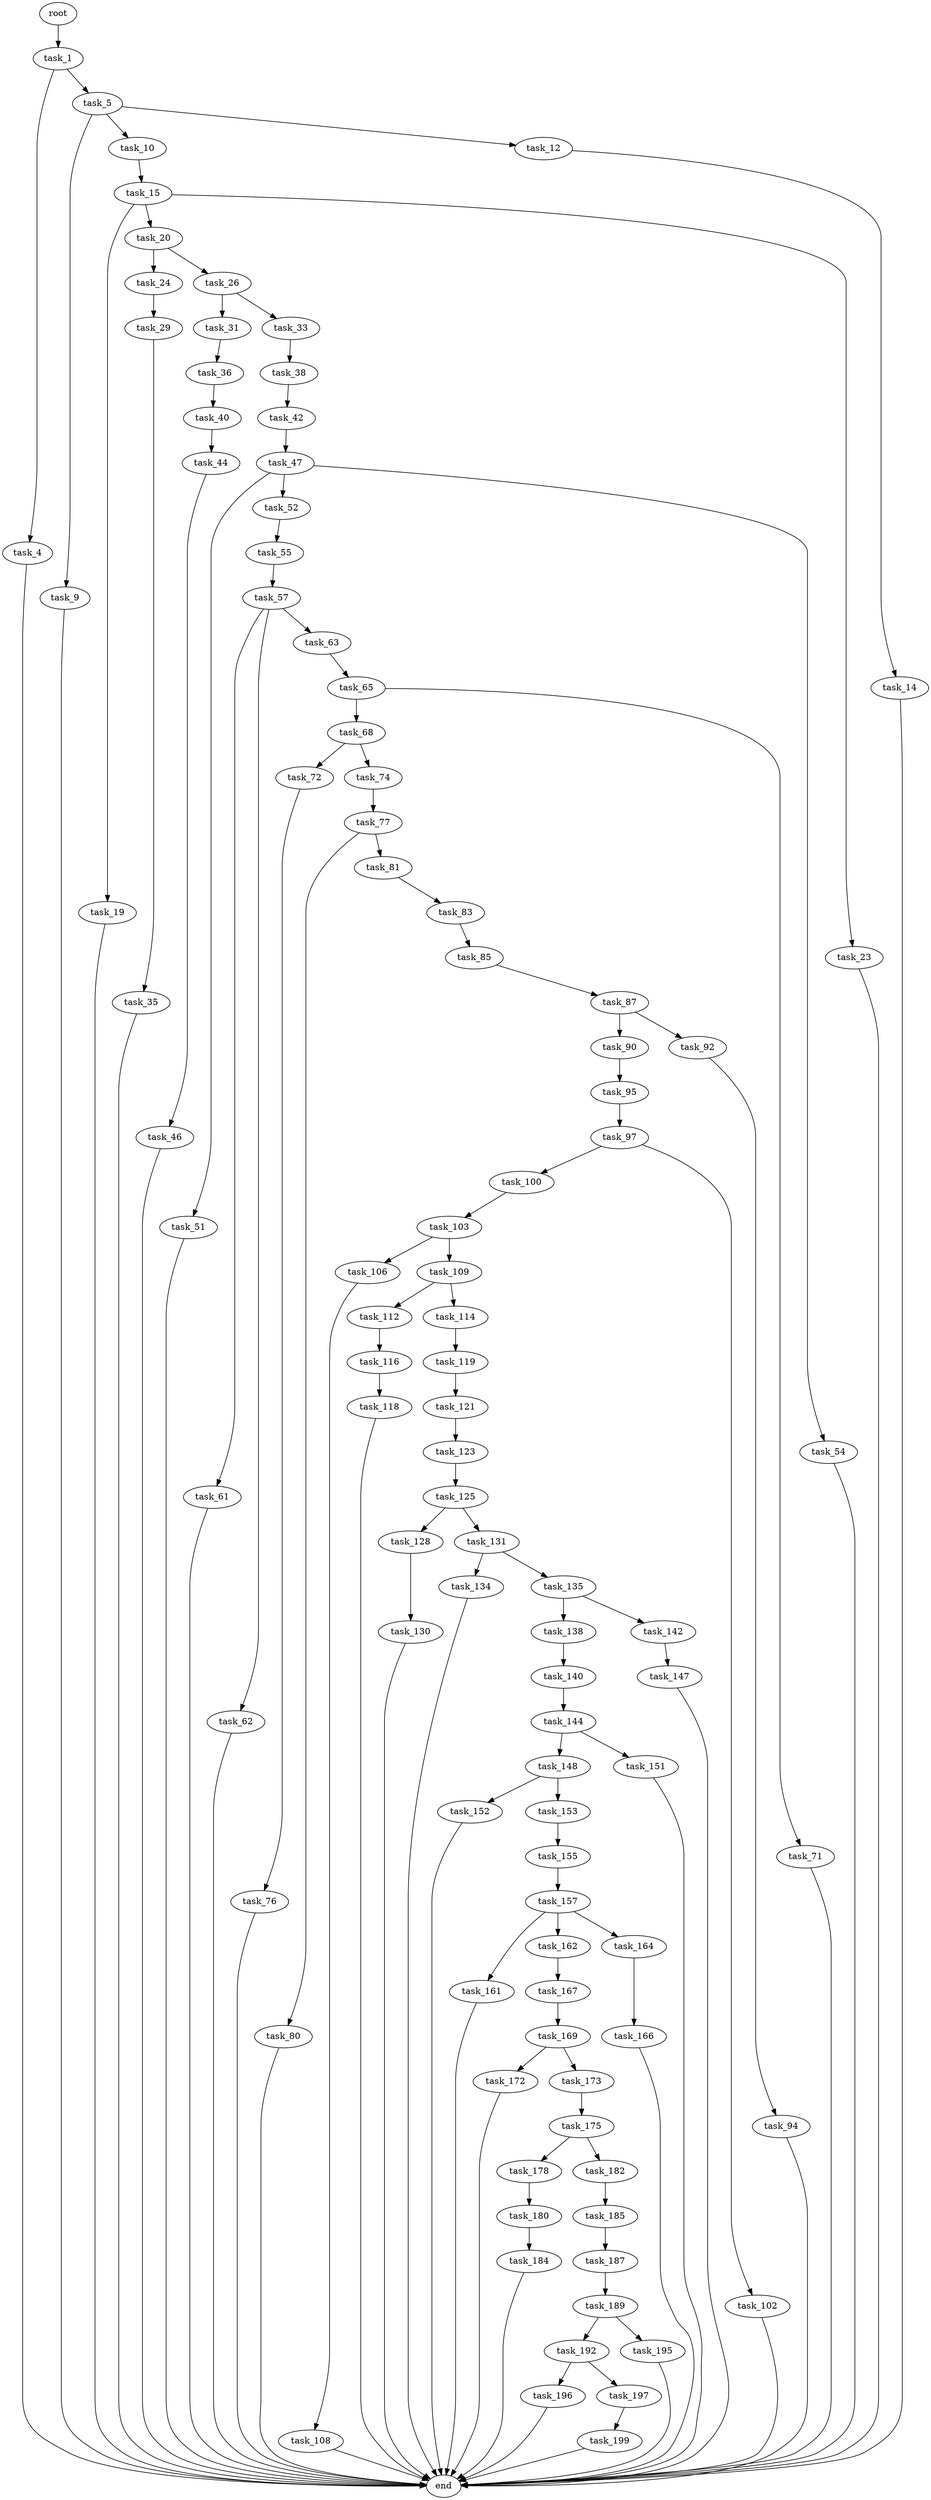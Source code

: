 digraph G {
  root [size="0.000000"];
  task_1 [size="8737018312.000000"];
  task_4 [size="435330307.000000"];
  task_5 [size="1073741824000.000000"];
  task_9 [size="68719476736.000000"];
  task_10 [size="68719476736.000000"];
  task_12 [size="8653926251.000000"];
  task_14 [size="1839804673.000000"];
  task_15 [size="782757789696.000000"];
  task_19 [size="78626347669.000000"];
  task_20 [size="39514000680.000000"];
  task_23 [size="3849130534.000000"];
  task_24 [size="10030419038.000000"];
  task_26 [size="8589934592.000000"];
  task_29 [size="24020280025.000000"];
  task_31 [size="53948083477.000000"];
  task_33 [size="744348664822.000000"];
  task_35 [size="190742055132.000000"];
  task_36 [size="368293445632.000000"];
  task_38 [size="23939271393.000000"];
  task_40 [size="137343824870.000000"];
  task_42 [size="4320234350.000000"];
  task_44 [size="782757789696.000000"];
  task_46 [size="231928233984.000000"];
  task_47 [size="231928233984.000000"];
  task_51 [size="951295410577.000000"];
  task_52 [size="429859350770.000000"];
  task_54 [size="7730944196.000000"];
  task_55 [size="68719476736.000000"];
  task_57 [size="618617917082.000000"];
  task_61 [size="178018138626.000000"];
  task_62 [size="774796761681.000000"];
  task_63 [size="14404090272.000000"];
  task_65 [size="145944924653.000000"];
  task_68 [size="231928233984.000000"];
  task_71 [size="1073741824000.000000"];
  task_72 [size="471379173963.000000"];
  task_74 [size="21194247463.000000"];
  task_76 [size="1096368439274.000000"];
  task_77 [size="782757789696.000000"];
  task_80 [size="1073741824000.000000"];
  task_81 [size="782757789696.000000"];
  task_83 [size="368293445632.000000"];
  task_85 [size="8589934592.000000"];
  task_87 [size="231928233984.000000"];
  task_90 [size="115104634835.000000"];
  task_92 [size="8589934592.000000"];
  task_94 [size="368293445632.000000"];
  task_95 [size="944738387360.000000"];
  task_97 [size="68719476736.000000"];
  task_100 [size="578975843808.000000"];
  task_102 [size="43423470007.000000"];
  task_103 [size="188015823477.000000"];
  task_106 [size="51729464364.000000"];
  task_108 [size="4363450091.000000"];
  task_109 [size="8589934592.000000"];
  task_112 [size="14311639858.000000"];
  task_114 [size="27350465157.000000"];
  task_116 [size="9151431100.000000"];
  task_118 [size="3534833752.000000"];
  task_119 [size="630269206075.000000"];
  task_121 [size="3172622279.000000"];
  task_123 [size="744412759370.000000"];
  task_125 [size="707540808553.000000"];
  task_128 [size="28991029248.000000"];
  task_130 [size="11604048745.000000"];
  task_131 [size="1073741824000.000000"];
  task_134 [size="6282688886.000000"];
  task_135 [size="30842234353.000000"];
  task_138 [size="73953183066.000000"];
  task_140 [size="368293445632.000000"];
  task_142 [size="1412675156775.000000"];
  task_144 [size="288446606634.000000"];
  task_147 [size="549680379902.000000"];
  task_148 [size="134217728000.000000"];
  task_151 [size="28991029248.000000"];
  task_152 [size="8189133730.000000"];
  task_153 [size="419461307378.000000"];
  task_155 [size="1073741824000.000000"];
  task_157 [size="28991029248.000000"];
  task_161 [size="15127011157.000000"];
  task_162 [size="1017676379895.000000"];
  task_164 [size="1073741824000.000000"];
  task_166 [size="368293445632.000000"];
  task_167 [size="368293445632.000000"];
  task_169 [size="8589934592.000000"];
  task_172 [size="549755813888.000000"];
  task_173 [size="368293445632.000000"];
  task_175 [size="751851919786.000000"];
  task_178 [size="549755813888.000000"];
  task_180 [size="277884125744.000000"];
  task_182 [size="1027473242304.000000"];
  task_184 [size="7265587132.000000"];
  task_185 [size="231928233984.000000"];
  task_187 [size="25281916718.000000"];
  task_189 [size="780836389772.000000"];
  task_192 [size="29684269599.000000"];
  task_195 [size="7483791678.000000"];
  task_196 [size="31524394087.000000"];
  task_197 [size="36878571275.000000"];
  task_199 [size="384484289913.000000"];
  end [size="0.000000"];

  root -> task_1 [size="1.000000"];
  task_1 -> task_4 [size="411041792.000000"];
  task_1 -> task_5 [size="411041792.000000"];
  task_4 -> end [size="1.000000"];
  task_5 -> task_9 [size="838860800.000000"];
  task_5 -> task_10 [size="838860800.000000"];
  task_5 -> task_12 [size="838860800.000000"];
  task_9 -> end [size="1.000000"];
  task_10 -> task_15 [size="134217728.000000"];
  task_12 -> task_14 [size="536870912.000000"];
  task_14 -> end [size="1.000000"];
  task_15 -> task_19 [size="679477248.000000"];
  task_15 -> task_20 [size="679477248.000000"];
  task_15 -> task_23 [size="679477248.000000"];
  task_19 -> end [size="1.000000"];
  task_20 -> task_24 [size="679477248.000000"];
  task_20 -> task_26 [size="679477248.000000"];
  task_23 -> end [size="1.000000"];
  task_24 -> task_29 [size="411041792.000000"];
  task_26 -> task_31 [size="33554432.000000"];
  task_26 -> task_33 [size="33554432.000000"];
  task_29 -> task_35 [size="679477248.000000"];
  task_31 -> task_36 [size="209715200.000000"];
  task_33 -> task_38 [size="536870912.000000"];
  task_35 -> end [size="1.000000"];
  task_36 -> task_40 [size="411041792.000000"];
  task_38 -> task_42 [size="411041792.000000"];
  task_40 -> task_44 [size="301989888.000000"];
  task_42 -> task_47 [size="75497472.000000"];
  task_44 -> task_46 [size="679477248.000000"];
  task_46 -> end [size="1.000000"];
  task_47 -> task_51 [size="301989888.000000"];
  task_47 -> task_52 [size="301989888.000000"];
  task_47 -> task_54 [size="301989888.000000"];
  task_51 -> end [size="1.000000"];
  task_52 -> task_55 [size="411041792.000000"];
  task_54 -> end [size="1.000000"];
  task_55 -> task_57 [size="134217728.000000"];
  task_57 -> task_61 [size="536870912.000000"];
  task_57 -> task_62 [size="536870912.000000"];
  task_57 -> task_63 [size="536870912.000000"];
  task_61 -> end [size="1.000000"];
  task_62 -> end [size="1.000000"];
  task_63 -> task_65 [size="33554432.000000"];
  task_65 -> task_68 [size="209715200.000000"];
  task_65 -> task_71 [size="209715200.000000"];
  task_68 -> task_72 [size="301989888.000000"];
  task_68 -> task_74 [size="301989888.000000"];
  task_71 -> end [size="1.000000"];
  task_72 -> task_76 [size="536870912.000000"];
  task_74 -> task_77 [size="411041792.000000"];
  task_76 -> end [size="1.000000"];
  task_77 -> task_80 [size="679477248.000000"];
  task_77 -> task_81 [size="679477248.000000"];
  task_80 -> end [size="1.000000"];
  task_81 -> task_83 [size="679477248.000000"];
  task_83 -> task_85 [size="411041792.000000"];
  task_85 -> task_87 [size="33554432.000000"];
  task_87 -> task_90 [size="301989888.000000"];
  task_87 -> task_92 [size="301989888.000000"];
  task_90 -> task_95 [size="134217728.000000"];
  task_92 -> task_94 [size="33554432.000000"];
  task_94 -> end [size="1.000000"];
  task_95 -> task_97 [size="838860800.000000"];
  task_97 -> task_100 [size="134217728.000000"];
  task_97 -> task_102 [size="134217728.000000"];
  task_100 -> task_103 [size="679477248.000000"];
  task_102 -> end [size="1.000000"];
  task_103 -> task_106 [size="838860800.000000"];
  task_103 -> task_109 [size="838860800.000000"];
  task_106 -> task_108 [size="838860800.000000"];
  task_108 -> end [size="1.000000"];
  task_109 -> task_112 [size="33554432.000000"];
  task_109 -> task_114 [size="33554432.000000"];
  task_112 -> task_116 [size="75497472.000000"];
  task_114 -> task_119 [size="838860800.000000"];
  task_116 -> task_118 [size="33554432.000000"];
  task_118 -> end [size="1.000000"];
  task_119 -> task_121 [size="838860800.000000"];
  task_121 -> task_123 [size="75497472.000000"];
  task_123 -> task_125 [size="536870912.000000"];
  task_125 -> task_128 [size="838860800.000000"];
  task_125 -> task_131 [size="838860800.000000"];
  task_128 -> task_130 [size="75497472.000000"];
  task_130 -> end [size="1.000000"];
  task_131 -> task_134 [size="838860800.000000"];
  task_131 -> task_135 [size="838860800.000000"];
  task_134 -> end [size="1.000000"];
  task_135 -> task_138 [size="679477248.000000"];
  task_135 -> task_142 [size="679477248.000000"];
  task_138 -> task_140 [size="75497472.000000"];
  task_140 -> task_144 [size="411041792.000000"];
  task_142 -> task_147 [size="838860800.000000"];
  task_144 -> task_148 [size="838860800.000000"];
  task_144 -> task_151 [size="838860800.000000"];
  task_147 -> end [size="1.000000"];
  task_148 -> task_152 [size="209715200.000000"];
  task_148 -> task_153 [size="209715200.000000"];
  task_151 -> end [size="1.000000"];
  task_152 -> end [size="1.000000"];
  task_153 -> task_155 [size="301989888.000000"];
  task_155 -> task_157 [size="838860800.000000"];
  task_157 -> task_161 [size="75497472.000000"];
  task_157 -> task_162 [size="75497472.000000"];
  task_157 -> task_164 [size="75497472.000000"];
  task_161 -> end [size="1.000000"];
  task_162 -> task_167 [size="679477248.000000"];
  task_164 -> task_166 [size="838860800.000000"];
  task_166 -> end [size="1.000000"];
  task_167 -> task_169 [size="411041792.000000"];
  task_169 -> task_172 [size="33554432.000000"];
  task_169 -> task_173 [size="33554432.000000"];
  task_172 -> end [size="1.000000"];
  task_173 -> task_175 [size="411041792.000000"];
  task_175 -> task_178 [size="838860800.000000"];
  task_175 -> task_182 [size="838860800.000000"];
  task_178 -> task_180 [size="536870912.000000"];
  task_180 -> task_184 [size="411041792.000000"];
  task_182 -> task_185 [size="679477248.000000"];
  task_184 -> end [size="1.000000"];
  task_185 -> task_187 [size="301989888.000000"];
  task_187 -> task_189 [size="838860800.000000"];
  task_189 -> task_192 [size="838860800.000000"];
  task_189 -> task_195 [size="838860800.000000"];
  task_192 -> task_196 [size="33554432.000000"];
  task_192 -> task_197 [size="33554432.000000"];
  task_195 -> end [size="1.000000"];
  task_196 -> end [size="1.000000"];
  task_197 -> task_199 [size="679477248.000000"];
  task_199 -> end [size="1.000000"];
}
